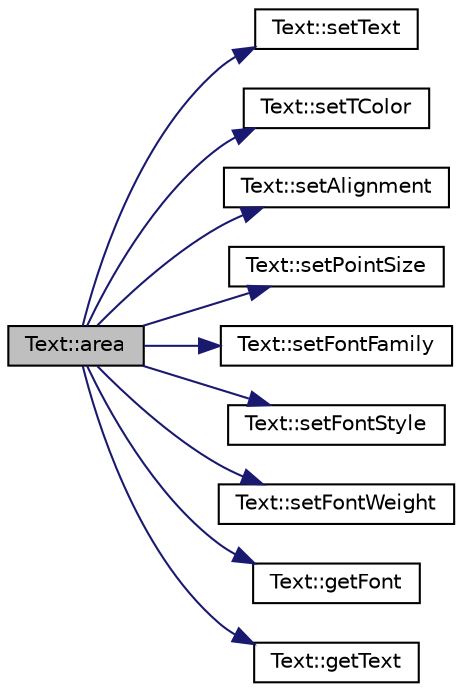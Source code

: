 digraph "Text::area"
{
  edge [fontname="Helvetica",fontsize="10",labelfontname="Helvetica",labelfontsize="10"];
  node [fontname="Helvetica",fontsize="10",shape=record];
  rankdir="LR";
  Node1 [label="Text::area",height=0.2,width=0.4,color="black", fillcolor="grey75", style="filled", fontcolor="black"];
  Node1 -> Node2 [color="midnightblue",fontsize="10",style="solid",fontname="Helvetica"];
  Node2 [label="Text::setText",height=0.2,width=0.4,color="black", fillcolor="white", style="filled",URL="$classText.html#a47c6097e1d7dba659a2bbc6d27c97ff9",tooltip="Sets the text. "];
  Node1 -> Node3 [color="midnightblue",fontsize="10",style="solid",fontname="Helvetica"];
  Node3 [label="Text::setTColor",height=0.2,width=0.4,color="black", fillcolor="white", style="filled",URL="$classText.html#a915fe190cecb825a698c766809571e7e",tooltip="Sets the text color. "];
  Node1 -> Node4 [color="midnightblue",fontsize="10",style="solid",fontname="Helvetica"];
  Node4 [label="Text::setAlignment",height=0.2,width=0.4,color="black", fillcolor="white", style="filled",URL="$classText.html#aacba6ed9c31bb9433903aec9bc000072",tooltip="Sets the allignment. "];
  Node1 -> Node5 [color="midnightblue",fontsize="10",style="solid",fontname="Helvetica"];
  Node5 [label="Text::setPointSize",height=0.2,width=0.4,color="black", fillcolor="white", style="filled",URL="$classText.html#aee1cd501d8bea778e93b7430e8f8efdc",tooltip="Sets the point size. "];
  Node1 -> Node6 [color="midnightblue",fontsize="10",style="solid",fontname="Helvetica"];
  Node6 [label="Text::setFontFamily",height=0.2,width=0.4,color="black", fillcolor="white", style="filled",URL="$classText.html#a4dc33b170b1dd05873919757ec9c01d3",tooltip="Sets the font family. "];
  Node1 -> Node7 [color="midnightblue",fontsize="10",style="solid",fontname="Helvetica"];
  Node7 [label="Text::setFontStyle",height=0.2,width=0.4,color="black", fillcolor="white", style="filled",URL="$classText.html#ae8e009a6c54ea2e4d56bb872d5a19e12",tooltip="Sets the font style. "];
  Node1 -> Node8 [color="midnightblue",fontsize="10",style="solid",fontname="Helvetica"];
  Node8 [label="Text::setFontWeight",height=0.2,width=0.4,color="black", fillcolor="white", style="filled",URL="$classText.html#a39267b1189798177bd7b170b3bf9db55",tooltip="Sets the font weight. "];
  Node1 -> Node9 [color="midnightblue",fontsize="10",style="solid",fontname="Helvetica"];
  Node9 [label="Text::getFont",height=0.2,width=0.4,color="black", fillcolor="white", style="filled",URL="$classText.html#acb0cbec93eb68a03faffc9e70f5895b7",tooltip="Gets the font. "];
  Node1 -> Node10 [color="midnightblue",fontsize="10",style="solid",fontname="Helvetica"];
  Node10 [label="Text::getText",height=0.2,width=0.4,color="black", fillcolor="white", style="filled",URL="$classText.html#ab1ccc5ff9050cb8c63919bfc82c69a18",tooltip="Gets the text. "];
}
